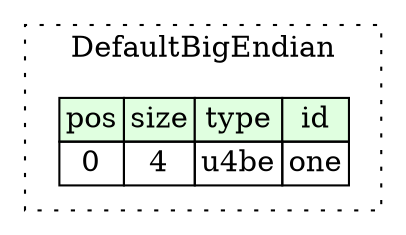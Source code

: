 digraph {
	rankdir=LR;
	node [shape=plaintext];
	subgraph cluster__default_big_endian {
		label="DefaultBigEndian";
		graph[style=dotted];

		default_big_endian__seq [label=<<TABLE BORDER="0" CELLBORDER="1" CELLSPACING="0">
			<TR><TD BGCOLOR="#E0FFE0">pos</TD><TD BGCOLOR="#E0FFE0">size</TD><TD BGCOLOR="#E0FFE0">type</TD><TD BGCOLOR="#E0FFE0">id</TD></TR>
			<TR><TD PORT="one_pos">0</TD><TD PORT="one_size">4</TD><TD>u4be</TD><TD PORT="one_type">one</TD></TR>
		</TABLE>>];
	}
}
